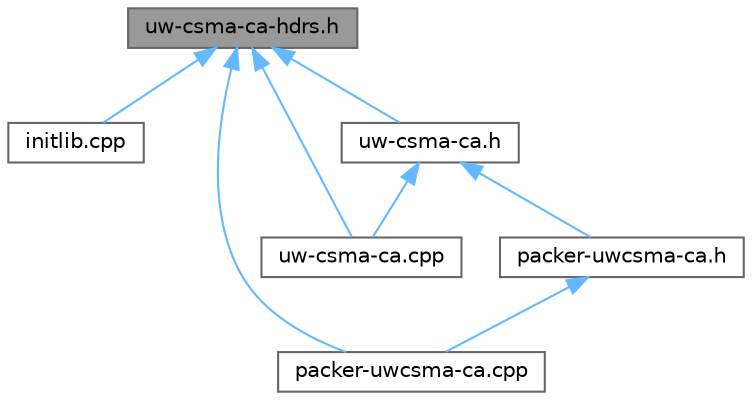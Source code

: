 digraph "uw-csma-ca-hdrs.h"
{
 // LATEX_PDF_SIZE
  bgcolor="transparent";
  edge [fontname=Helvetica,fontsize=10,labelfontname=Helvetica,labelfontsize=10];
  node [fontname=Helvetica,fontsize=10,shape=box,height=0.2,width=0.4];
  Node1 [id="Node000001",label="uw-csma-ca-hdrs.h",height=0.2,width=0.4,color="gray40", fillcolor="grey60", style="filled", fontcolor="black",tooltip="Provides the headers of ctrl packets of uw-csma-ca module."];
  Node1 -> Node2 [id="edge1_Node000001_Node000002",dir="back",color="steelblue1",style="solid",tooltip=" "];
  Node2 [id="Node000002",label="initlib.cpp",height=0.2,width=0.4,color="grey40", fillcolor="white", style="filled",URL="$DESERT__Framework_2DESERT_2data__link_2uw-csma-ca_2initlib_8cpp.html",tooltip=" "];
  Node1 -> Node3 [id="edge2_Node000001_Node000003",dir="back",color="steelblue1",style="solid",tooltip=" "];
  Node3 [id="Node000003",label="packer-uwcsma-ca.cpp",height=0.2,width=0.4,color="grey40", fillcolor="white", style="filled",URL="$packer-uwcsma-ca_8cpp.html",tooltip="Implementation of the class responsible to map the ns2 packet of csma-ca into a bit stream,..."];
  Node1 -> Node4 [id="edge3_Node000001_Node000004",dir="back",color="steelblue1",style="solid",tooltip=" "];
  Node4 [id="Node000004",label="uw-csma-ca.cpp",height=0.2,width=0.4,color="grey40", fillcolor="white", style="filled",URL="$uw-csma-ca_8cpp.html",tooltip="Provides the implementation of CsmaCa Class."];
  Node1 -> Node5 [id="edge4_Node000001_Node000005",dir="back",color="steelblue1",style="solid",tooltip=" "];
  Node5 [id="Node000005",label="uw-csma-ca.h",height=0.2,width=0.4,color="grey40", fillcolor="white", style="filled",URL="$uw-csma-ca_8h.html",tooltip="Provides the description of CsmaCa Class."];
  Node5 -> Node6 [id="edge5_Node000005_Node000006",dir="back",color="steelblue1",style="solid",tooltip=" "];
  Node6 [id="Node000006",label="packer-uwcsma-ca.h",height=0.2,width=0.4,color="grey40", fillcolor="white", style="filled",URL="$packer-uwcsma-ca_8h.html",tooltip="Header of the class responsible to map the ns2 packet of UwCsma-Ca."];
  Node6 -> Node3 [id="edge6_Node000006_Node000003",dir="back",color="steelblue1",style="solid",tooltip=" "];
  Node5 -> Node4 [id="edge7_Node000005_Node000004",dir="back",color="steelblue1",style="solid",tooltip=" "];
}
